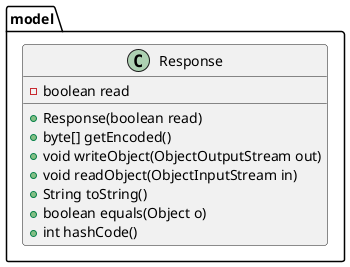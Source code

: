 @startuml
'https://plantuml.com/class-diagram

class model.Response{
 - boolean read
 + Response(boolean read)
 + byte[] getEncoded()
 + void writeObject(ObjectOutputStream out)
 + void readObject(ObjectInputStream in)
 + String toString()
 + boolean equals(Object o)
 + int hashCode()
}

@enduml